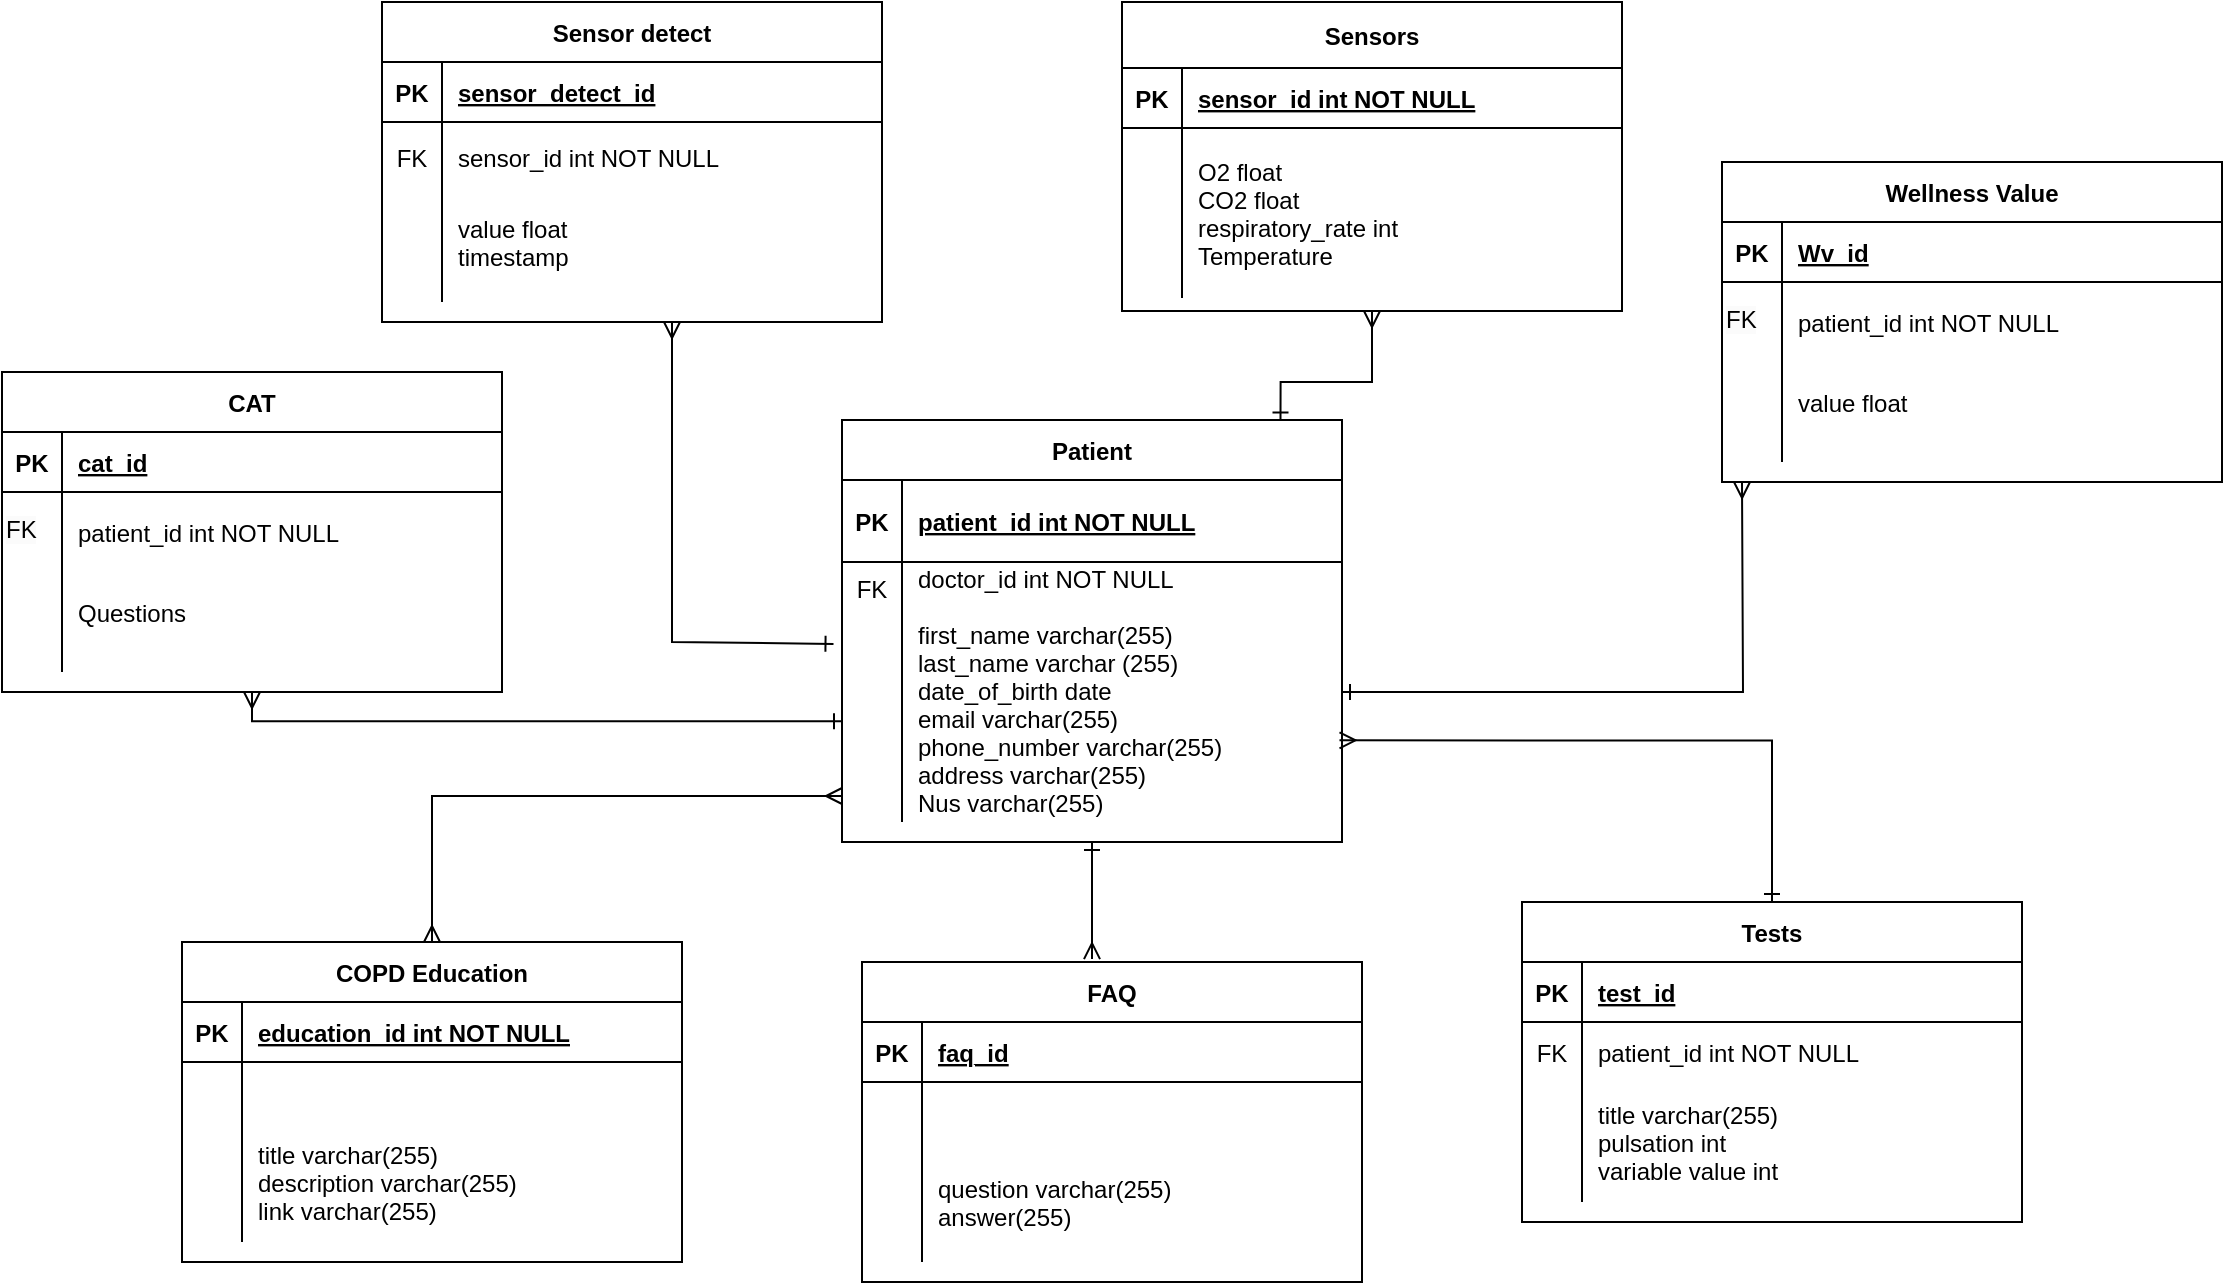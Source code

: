 <mxfile version="21.5.2" type="device">
  <diagram id="R2lEEEUBdFMjLlhIrx00" name="Page-1">
    <mxGraphModel dx="1099" dy="802" grid="1" gridSize="10" guides="1" tooltips="1" connect="1" arrows="1" fold="1" page="1" pageScale="1" pageWidth="850" pageHeight="1100" math="0" shadow="0" extFonts="Permanent Marker^https://fonts.googleapis.com/css?family=Permanent+Marker">
      <root>
        <mxCell id="0" />
        <mxCell id="1" parent="0" />
        <mxCell id="LPwK0R2eNCoPsItDEOHY-41" style="edgeStyle=orthogonalEdgeStyle;rounded=0;orthogonalLoop=1;jettySize=auto;html=1;entryX=0.46;entryY=-0.009;entryDx=0;entryDy=0;entryPerimeter=0;endArrow=ERmany;endFill=0;startArrow=ERone;startFill=0;" edge="1" parent="1" source="C-vyLk0tnHw3VtMMgP7b-23" target="LPwK0R2eNCoPsItDEOHY-29">
          <mxGeometry relative="1" as="geometry" />
        </mxCell>
        <mxCell id="C-vyLk0tnHw3VtMMgP7b-23" value="Patient" style="shape=table;startSize=30;container=1;collapsible=1;childLayout=tableLayout;fixedRows=1;rowLines=0;fontStyle=1;align=center;resizeLast=1;" parent="1" vertex="1">
          <mxGeometry x="730" y="399" width="250" height="211" as="geometry" />
        </mxCell>
        <mxCell id="C-vyLk0tnHw3VtMMgP7b-24" value="" style="shape=partialRectangle;collapsible=0;dropTarget=0;pointerEvents=0;fillColor=none;points=[[0,0.5],[1,0.5]];portConstraint=eastwest;top=0;left=0;right=0;bottom=1;" parent="C-vyLk0tnHw3VtMMgP7b-23" vertex="1">
          <mxGeometry y="30" width="250" height="41" as="geometry" />
        </mxCell>
        <mxCell id="C-vyLk0tnHw3VtMMgP7b-25" value="PK" style="shape=partialRectangle;overflow=hidden;connectable=0;fillColor=none;top=0;left=0;bottom=0;right=0;fontStyle=1;" parent="C-vyLk0tnHw3VtMMgP7b-24" vertex="1">
          <mxGeometry width="30" height="41" as="geometry">
            <mxRectangle width="30" height="41" as="alternateBounds" />
          </mxGeometry>
        </mxCell>
        <mxCell id="C-vyLk0tnHw3VtMMgP7b-26" value="patient_id int NOT NULL" style="shape=partialRectangle;overflow=hidden;connectable=0;fillColor=none;top=0;left=0;bottom=0;right=0;align=left;spacingLeft=6;fontStyle=5;" parent="C-vyLk0tnHw3VtMMgP7b-24" vertex="1">
          <mxGeometry x="30" width="220" height="41" as="geometry">
            <mxRectangle width="220" height="41" as="alternateBounds" />
          </mxGeometry>
        </mxCell>
        <mxCell id="C-vyLk0tnHw3VtMMgP7b-27" value="" style="shape=partialRectangle;collapsible=0;dropTarget=0;pointerEvents=0;fillColor=none;points=[[0,0.5],[1,0.5]];portConstraint=eastwest;top=0;left=0;right=0;bottom=0;" parent="C-vyLk0tnHw3VtMMgP7b-23" vertex="1">
          <mxGeometry y="71" width="250" height="130" as="geometry" />
        </mxCell>
        <mxCell id="C-vyLk0tnHw3VtMMgP7b-28" value="FK" style="shape=partialRectangle;overflow=hidden;connectable=0;fillColor=none;top=0;left=0;bottom=0;right=0;verticalAlign=top;" parent="C-vyLk0tnHw3VtMMgP7b-27" vertex="1">
          <mxGeometry width="30" height="130" as="geometry">
            <mxRectangle width="30" height="130" as="alternateBounds" />
          </mxGeometry>
        </mxCell>
        <mxCell id="C-vyLk0tnHw3VtMMgP7b-29" value="doctor_id int NOT NULL&#xa;&#xa;first_name varchar(255)&#xa;last_name varchar (255)&#xa;date_of_birth date&#xa;email varchar(255)&#xa;phone_number varchar(255)&#xa;address varchar(255)&#xa;Nus varchar(255)&#xa;" style="shape=partialRectangle;overflow=hidden;connectable=0;fillColor=none;top=0;left=0;bottom=0;right=0;align=left;spacingLeft=6;" parent="C-vyLk0tnHw3VtMMgP7b-27" vertex="1">
          <mxGeometry x="30" width="220" height="130" as="geometry">
            <mxRectangle width="220" height="130" as="alternateBounds" />
          </mxGeometry>
        </mxCell>
        <mxCell id="YjA53VtHErGh2lPCRFAa-11" value="Sensors" style="shape=table;startSize=33;container=1;collapsible=1;childLayout=tableLayout;fixedRows=1;rowLines=0;fontStyle=1;align=center;resizeLast=1;" parent="1" vertex="1">
          <mxGeometry x="870" y="190" width="250" height="154.5" as="geometry" />
        </mxCell>
        <mxCell id="YjA53VtHErGh2lPCRFAa-12" value="" style="shape=partialRectangle;collapsible=0;dropTarget=0;pointerEvents=0;fillColor=none;points=[[0,0.5],[1,0.5]];portConstraint=eastwest;top=0;left=0;right=0;bottom=1;" parent="YjA53VtHErGh2lPCRFAa-11" vertex="1">
          <mxGeometry y="33" width="250" height="30" as="geometry" />
        </mxCell>
        <mxCell id="YjA53VtHErGh2lPCRFAa-13" value="PK" style="shape=partialRectangle;overflow=hidden;connectable=0;fillColor=none;top=0;left=0;bottom=0;right=0;fontStyle=1;" parent="YjA53VtHErGh2lPCRFAa-12" vertex="1">
          <mxGeometry width="30" height="30" as="geometry">
            <mxRectangle width="30" height="30" as="alternateBounds" />
          </mxGeometry>
        </mxCell>
        <mxCell id="YjA53VtHErGh2lPCRFAa-14" value="sensor_id int NOT NULL" style="shape=partialRectangle;overflow=hidden;connectable=0;fillColor=none;top=0;left=0;bottom=0;right=0;align=left;spacingLeft=6;fontStyle=5;" parent="YjA53VtHErGh2lPCRFAa-12" vertex="1">
          <mxGeometry x="30" width="220" height="30" as="geometry">
            <mxRectangle width="220" height="30" as="alternateBounds" />
          </mxGeometry>
        </mxCell>
        <mxCell id="YjA53VtHErGh2lPCRFAa-18" value="" style="shape=partialRectangle;collapsible=0;dropTarget=0;pointerEvents=0;fillColor=none;points=[[0,0.5],[1,0.5]];portConstraint=eastwest;top=0;left=0;right=0;bottom=0;" parent="YjA53VtHErGh2lPCRFAa-11" vertex="1">
          <mxGeometry y="63" width="250" height="85" as="geometry" />
        </mxCell>
        <mxCell id="YjA53VtHErGh2lPCRFAa-19" value="" style="shape=partialRectangle;overflow=hidden;connectable=0;fillColor=none;top=0;left=0;bottom=0;right=0;" parent="YjA53VtHErGh2lPCRFAa-18" vertex="1">
          <mxGeometry width="30" height="85" as="geometry">
            <mxRectangle width="30" height="85" as="alternateBounds" />
          </mxGeometry>
        </mxCell>
        <mxCell id="YjA53VtHErGh2lPCRFAa-20" value="O2 float&#xa;CO2 float&#xa;respiratory_rate int&#xa;Temperature" style="shape=partialRectangle;overflow=hidden;connectable=0;fillColor=none;top=0;left=0;bottom=0;right=0;align=left;spacingLeft=6;" parent="YjA53VtHErGh2lPCRFAa-18" vertex="1">
          <mxGeometry x="30" width="220" height="85" as="geometry">
            <mxRectangle width="220" height="85" as="alternateBounds" />
          </mxGeometry>
        </mxCell>
        <mxCell id="YjA53VtHErGh2lPCRFAa-68" style="edgeStyle=orthogonalEdgeStyle;rounded=0;orthogonalLoop=1;jettySize=auto;html=1;entryX=0;entryY=0.9;entryDx=0;entryDy=0;entryPerimeter=0;endArrow=ERmany;endFill=0;startArrow=ERmany;startFill=0;" parent="1" source="YjA53VtHErGh2lPCRFAa-31" target="C-vyLk0tnHw3VtMMgP7b-27" edge="1">
          <mxGeometry relative="1" as="geometry" />
        </mxCell>
        <mxCell id="YjA53VtHErGh2lPCRFAa-31" value="COPD Education" style="shape=table;startSize=30;container=1;collapsible=1;childLayout=tableLayout;fixedRows=1;rowLines=0;fontStyle=1;align=center;resizeLast=1;" parent="1" vertex="1">
          <mxGeometry x="400" y="660" width="250" height="160" as="geometry" />
        </mxCell>
        <mxCell id="YjA53VtHErGh2lPCRFAa-32" value="" style="shape=partialRectangle;collapsible=0;dropTarget=0;pointerEvents=0;fillColor=none;points=[[0,0.5],[1,0.5]];portConstraint=eastwest;top=0;left=0;right=0;bottom=1;" parent="YjA53VtHErGh2lPCRFAa-31" vertex="1">
          <mxGeometry y="30" width="250" height="30" as="geometry" />
        </mxCell>
        <mxCell id="YjA53VtHErGh2lPCRFAa-33" value="PK" style="shape=partialRectangle;overflow=hidden;connectable=0;fillColor=none;top=0;left=0;bottom=0;right=0;fontStyle=1;" parent="YjA53VtHErGh2lPCRFAa-32" vertex="1">
          <mxGeometry width="30" height="30" as="geometry">
            <mxRectangle width="30" height="30" as="alternateBounds" />
          </mxGeometry>
        </mxCell>
        <mxCell id="YjA53VtHErGh2lPCRFAa-34" value="education_id int NOT NULL" style="shape=partialRectangle;overflow=hidden;connectable=0;fillColor=none;top=0;left=0;bottom=0;right=0;align=left;spacingLeft=6;fontStyle=5;" parent="YjA53VtHErGh2lPCRFAa-32" vertex="1">
          <mxGeometry x="30" width="220" height="30" as="geometry">
            <mxRectangle width="220" height="30" as="alternateBounds" />
          </mxGeometry>
        </mxCell>
        <mxCell id="YjA53VtHErGh2lPCRFAa-35" value="" style="shape=partialRectangle;collapsible=0;dropTarget=0;pointerEvents=0;fillColor=none;points=[[0,0.5],[1,0.5]];portConstraint=eastwest;top=0;left=0;right=0;bottom=0;" parent="YjA53VtHErGh2lPCRFAa-31" vertex="1">
          <mxGeometry y="60" width="250" height="30" as="geometry" />
        </mxCell>
        <mxCell id="YjA53VtHErGh2lPCRFAa-36" value="" style="shape=partialRectangle;overflow=hidden;connectable=0;fillColor=none;top=0;left=0;bottom=0;right=0;" parent="YjA53VtHErGh2lPCRFAa-35" vertex="1">
          <mxGeometry width="30" height="30" as="geometry">
            <mxRectangle width="30" height="30" as="alternateBounds" />
          </mxGeometry>
        </mxCell>
        <mxCell id="YjA53VtHErGh2lPCRFAa-37" value="" style="shape=partialRectangle;overflow=hidden;connectable=0;fillColor=none;top=0;left=0;bottom=0;right=0;align=left;spacingLeft=6;" parent="YjA53VtHErGh2lPCRFAa-35" vertex="1">
          <mxGeometry x="30" width="220" height="30" as="geometry">
            <mxRectangle width="220" height="30" as="alternateBounds" />
          </mxGeometry>
        </mxCell>
        <mxCell id="YjA53VtHErGh2lPCRFAa-38" value="" style="shape=partialRectangle;collapsible=0;dropTarget=0;pointerEvents=0;fillColor=none;points=[[0,0.5],[1,0.5]];portConstraint=eastwest;top=0;left=0;right=0;bottom=0;" parent="YjA53VtHErGh2lPCRFAa-31" vertex="1">
          <mxGeometry y="90" width="250" height="60" as="geometry" />
        </mxCell>
        <mxCell id="YjA53VtHErGh2lPCRFAa-39" value="" style="shape=partialRectangle;overflow=hidden;connectable=0;fillColor=none;top=0;left=0;bottom=0;right=0;" parent="YjA53VtHErGh2lPCRFAa-38" vertex="1">
          <mxGeometry width="30" height="60" as="geometry">
            <mxRectangle width="30" height="60" as="alternateBounds" />
          </mxGeometry>
        </mxCell>
        <mxCell id="YjA53VtHErGh2lPCRFAa-40" value="title varchar(255)&#xa;description varchar(255)&#xa;link varchar(255)" style="shape=partialRectangle;overflow=hidden;connectable=0;fillColor=none;top=0;left=0;bottom=0;right=0;align=left;spacingLeft=6;" parent="YjA53VtHErGh2lPCRFAa-38" vertex="1">
          <mxGeometry x="30" width="220" height="60" as="geometry">
            <mxRectangle width="220" height="60" as="alternateBounds" />
          </mxGeometry>
        </mxCell>
        <mxCell id="YjA53VtHErGh2lPCRFAa-67" style="edgeStyle=orthogonalEdgeStyle;rounded=0;orthogonalLoop=1;jettySize=auto;html=1;startArrow=ERone;startFill=0;endArrow=ERmany;endFill=0;entryX=0.995;entryY=0.686;entryDx=0;entryDy=0;entryPerimeter=0;" parent="1" source="YjA53VtHErGh2lPCRFAa-41" edge="1" target="C-vyLk0tnHw3VtMMgP7b-27">
          <mxGeometry relative="1" as="geometry">
            <mxPoint x="845" y="620.0" as="targetPoint" />
          </mxGeometry>
        </mxCell>
        <mxCell id="YjA53VtHErGh2lPCRFAa-41" value="Tests" style="shape=table;startSize=30;container=1;collapsible=1;childLayout=tableLayout;fixedRows=1;rowLines=0;fontStyle=1;align=center;resizeLast=1;" parent="1" vertex="1">
          <mxGeometry x="1070" y="640" width="250" height="160.0" as="geometry" />
        </mxCell>
        <mxCell id="YjA53VtHErGh2lPCRFAa-42" value="" style="shape=partialRectangle;collapsible=0;dropTarget=0;pointerEvents=0;fillColor=none;points=[[0,0.5],[1,0.5]];portConstraint=eastwest;top=0;left=0;right=0;bottom=1;" parent="YjA53VtHErGh2lPCRFAa-41" vertex="1">
          <mxGeometry y="30" width="250" height="30" as="geometry" />
        </mxCell>
        <mxCell id="YjA53VtHErGh2lPCRFAa-43" value="PK" style="shape=partialRectangle;overflow=hidden;connectable=0;fillColor=none;top=0;left=0;bottom=0;right=0;fontStyle=1;" parent="YjA53VtHErGh2lPCRFAa-42" vertex="1">
          <mxGeometry width="30" height="30" as="geometry">
            <mxRectangle width="30" height="30" as="alternateBounds" />
          </mxGeometry>
        </mxCell>
        <mxCell id="YjA53VtHErGh2lPCRFAa-44" value="test_id" style="shape=partialRectangle;overflow=hidden;connectable=0;fillColor=none;top=0;left=0;bottom=0;right=0;align=left;spacingLeft=6;fontStyle=5;" parent="YjA53VtHErGh2lPCRFAa-42" vertex="1">
          <mxGeometry x="30" width="220" height="30" as="geometry">
            <mxRectangle width="220" height="30" as="alternateBounds" />
          </mxGeometry>
        </mxCell>
        <mxCell id="YjA53VtHErGh2lPCRFAa-45" value="" style="shape=partialRectangle;collapsible=0;dropTarget=0;pointerEvents=0;fillColor=none;points=[[0,0.5],[1,0.5]];portConstraint=eastwest;top=0;left=0;right=0;bottom=0;" parent="YjA53VtHErGh2lPCRFAa-41" vertex="1">
          <mxGeometry y="60" width="250" height="30" as="geometry" />
        </mxCell>
        <mxCell id="YjA53VtHErGh2lPCRFAa-46" value="FK" style="shape=partialRectangle;overflow=hidden;connectable=0;fillColor=none;top=0;left=0;bottom=0;right=0;" parent="YjA53VtHErGh2lPCRFAa-45" vertex="1">
          <mxGeometry width="30" height="30" as="geometry">
            <mxRectangle width="30" height="30" as="alternateBounds" />
          </mxGeometry>
        </mxCell>
        <mxCell id="YjA53VtHErGh2lPCRFAa-47" value="patient_id int NOT NULL" style="shape=partialRectangle;overflow=hidden;connectable=0;fillColor=none;top=0;left=0;bottom=0;right=0;align=left;spacingLeft=6;" parent="YjA53VtHErGh2lPCRFAa-45" vertex="1">
          <mxGeometry x="30" width="220" height="30" as="geometry">
            <mxRectangle width="220" height="30" as="alternateBounds" />
          </mxGeometry>
        </mxCell>
        <mxCell id="YjA53VtHErGh2lPCRFAa-48" value="" style="shape=partialRectangle;collapsible=0;dropTarget=0;pointerEvents=0;fillColor=none;points=[[0,0.5],[1,0.5]];portConstraint=eastwest;top=0;left=0;right=0;bottom=0;" parent="YjA53VtHErGh2lPCRFAa-41" vertex="1">
          <mxGeometry y="90" width="250" height="60" as="geometry" />
        </mxCell>
        <mxCell id="YjA53VtHErGh2lPCRFAa-49" value="" style="shape=partialRectangle;overflow=hidden;connectable=0;fillColor=none;top=0;left=0;bottom=0;right=0;" parent="YjA53VtHErGh2lPCRFAa-48" vertex="1">
          <mxGeometry width="30" height="60" as="geometry">
            <mxRectangle width="30" height="60" as="alternateBounds" />
          </mxGeometry>
        </mxCell>
        <mxCell id="YjA53VtHErGh2lPCRFAa-50" value="title varchar(255)&#xa;pulsation int&#xa;variable value int" style="shape=partialRectangle;overflow=hidden;connectable=0;fillColor=none;top=0;left=0;bottom=0;right=0;align=left;spacingLeft=6;" parent="YjA53VtHErGh2lPCRFAa-48" vertex="1">
          <mxGeometry x="30" width="220" height="60" as="geometry">
            <mxRectangle width="220" height="60" as="alternateBounds" />
          </mxGeometry>
        </mxCell>
        <mxCell id="YjA53VtHErGh2lPCRFAa-65" style="edgeStyle=orthogonalEdgeStyle;rounded=0;orthogonalLoop=1;jettySize=auto;html=1;startArrow=ERone;startFill=0;endArrow=ERmany;endFill=0;entryX=0.5;entryY=1;entryDx=0;entryDy=0;exitX=-0.017;exitY=0.315;exitDx=0;exitDy=0;exitPerimeter=0;" parent="1" source="C-vyLk0tnHw3VtMMgP7b-27" edge="1">
          <mxGeometry relative="1" as="geometry">
            <mxPoint x="710" y="470" as="sourcePoint" />
            <mxPoint x="645" y="350" as="targetPoint" />
            <Array as="points">
              <mxPoint x="645" y="510" />
            </Array>
          </mxGeometry>
        </mxCell>
        <mxCell id="YjA53VtHErGh2lPCRFAa-66" value="" style="edgeStyle=orthogonalEdgeStyle;rounded=0;orthogonalLoop=1;jettySize=auto;html=1;endArrow=ERmany;endFill=0;startArrow=ERone;startFill=0;exitX=0.6;exitY=-0.003;exitDx=0;exitDy=0;exitPerimeter=0;entryX=0.5;entryY=1;entryDx=0;entryDy=0;" parent="1" target="LPwK0R2eNCoPsItDEOHY-15" edge="1">
          <mxGeometry relative="1" as="geometry">
            <mxPoint x="730" y="549.61" as="sourcePoint" />
            <mxPoint x="355.0" y="540" as="targetPoint" />
            <Array as="points">
              <mxPoint x="435" y="550" />
            </Array>
          </mxGeometry>
        </mxCell>
        <mxCell id="YjA53VtHErGh2lPCRFAa-71" style="edgeStyle=orthogonalEdgeStyle;rounded=0;orthogonalLoop=1;jettySize=auto;html=1;startArrow=ERmany;startFill=0;endArrow=ERone;endFill=0;entryX=0.877;entryY=0.001;entryDx=0;entryDy=0;entryPerimeter=0;" parent="1" source="YjA53VtHErGh2lPCRFAa-11" edge="1" target="C-vyLk0tnHw3VtMMgP7b-23">
          <mxGeometry relative="1" as="geometry">
            <mxPoint x="940" y="620" as="targetPoint" />
            <mxPoint x="1255" y="695" as="sourcePoint" />
            <Array as="points">
              <mxPoint x="995" y="380" />
              <mxPoint x="949" y="380" />
            </Array>
          </mxGeometry>
        </mxCell>
        <mxCell id="LPwK0R2eNCoPsItDEOHY-1" value="Sensor detect" style="shape=table;startSize=30;container=1;collapsible=1;childLayout=tableLayout;fixedRows=1;rowLines=0;fontStyle=1;align=center;resizeLast=1;" vertex="1" parent="1">
          <mxGeometry x="500" y="190" width="250" height="160" as="geometry" />
        </mxCell>
        <mxCell id="LPwK0R2eNCoPsItDEOHY-2" value="" style="shape=partialRectangle;collapsible=0;dropTarget=0;pointerEvents=0;fillColor=none;points=[[0,0.5],[1,0.5]];portConstraint=eastwest;top=0;left=0;right=0;bottom=1;" vertex="1" parent="LPwK0R2eNCoPsItDEOHY-1">
          <mxGeometry y="30" width="250" height="30" as="geometry" />
        </mxCell>
        <mxCell id="LPwK0R2eNCoPsItDEOHY-3" value="PK" style="shape=partialRectangle;overflow=hidden;connectable=0;fillColor=none;top=0;left=0;bottom=0;right=0;fontStyle=1;" vertex="1" parent="LPwK0R2eNCoPsItDEOHY-2">
          <mxGeometry width="30" height="30" as="geometry">
            <mxRectangle width="30" height="30" as="alternateBounds" />
          </mxGeometry>
        </mxCell>
        <mxCell id="LPwK0R2eNCoPsItDEOHY-4" value="sensor_detect_id" style="shape=partialRectangle;overflow=hidden;connectable=0;fillColor=none;top=0;left=0;bottom=0;right=0;align=left;spacingLeft=6;fontStyle=5;" vertex="1" parent="LPwK0R2eNCoPsItDEOHY-2">
          <mxGeometry x="30" width="220" height="30" as="geometry">
            <mxRectangle width="220" height="30" as="alternateBounds" />
          </mxGeometry>
        </mxCell>
        <mxCell id="LPwK0R2eNCoPsItDEOHY-5" value="" style="shape=partialRectangle;collapsible=0;dropTarget=0;pointerEvents=0;fillColor=none;points=[[0,0.5],[1,0.5]];portConstraint=eastwest;top=0;left=0;right=0;bottom=0;" vertex="1" parent="LPwK0R2eNCoPsItDEOHY-1">
          <mxGeometry y="60" width="250" height="30" as="geometry" />
        </mxCell>
        <mxCell id="LPwK0R2eNCoPsItDEOHY-6" value="" style="shape=partialRectangle;overflow=hidden;connectable=0;fillColor=none;top=0;left=0;bottom=0;right=0;" vertex="1" parent="LPwK0R2eNCoPsItDEOHY-5">
          <mxGeometry width="30" height="30" as="geometry">
            <mxRectangle width="30" height="30" as="alternateBounds" />
          </mxGeometry>
        </mxCell>
        <mxCell id="LPwK0R2eNCoPsItDEOHY-7" value="" style="shape=partialRectangle;overflow=hidden;connectable=0;fillColor=none;top=0;left=0;bottom=0;right=0;align=left;spacingLeft=6;" vertex="1" parent="LPwK0R2eNCoPsItDEOHY-5">
          <mxGeometry x="30" width="220" height="30" as="geometry">
            <mxRectangle width="220" height="30" as="alternateBounds" />
          </mxGeometry>
        </mxCell>
        <mxCell id="LPwK0R2eNCoPsItDEOHY-8" value="" style="shape=partialRectangle;collapsible=0;dropTarget=0;pointerEvents=0;fillColor=none;points=[[0,0.5],[1,0.5]];portConstraint=eastwest;top=0;left=0;right=0;bottom=0;" vertex="1" parent="LPwK0R2eNCoPsItDEOHY-1">
          <mxGeometry y="90" width="250" height="60" as="geometry" />
        </mxCell>
        <mxCell id="LPwK0R2eNCoPsItDEOHY-9" value="" style="shape=partialRectangle;overflow=hidden;connectable=0;fillColor=none;top=0;left=0;bottom=0;right=0;" vertex="1" parent="LPwK0R2eNCoPsItDEOHY-8">
          <mxGeometry width="30" height="60" as="geometry">
            <mxRectangle width="30" height="60" as="alternateBounds" />
          </mxGeometry>
        </mxCell>
        <mxCell id="LPwK0R2eNCoPsItDEOHY-10" value="value float&#xa;timestamp" style="shape=partialRectangle;overflow=hidden;connectable=0;fillColor=none;top=0;left=0;bottom=0;right=0;align=left;spacingLeft=6;" vertex="1" parent="LPwK0R2eNCoPsItDEOHY-8">
          <mxGeometry x="30" width="220" height="60" as="geometry">
            <mxRectangle width="220" height="60" as="alternateBounds" />
          </mxGeometry>
        </mxCell>
        <mxCell id="LPwK0R2eNCoPsItDEOHY-13" value="FK" style="shape=partialRectangle;overflow=hidden;connectable=0;fillColor=none;top=0;left=0;bottom=0;right=0;" vertex="1" parent="1">
          <mxGeometry x="500" y="252.25" width="30" height="30" as="geometry">
            <mxRectangle width="30" height="30" as="alternateBounds" />
          </mxGeometry>
        </mxCell>
        <mxCell id="LPwK0R2eNCoPsItDEOHY-14" value="sensor_id int NOT NULL" style="shape=partialRectangle;overflow=hidden;connectable=0;fillColor=none;top=0;left=0;bottom=0;right=0;align=left;spacingLeft=6;" vertex="1" parent="1">
          <mxGeometry x="530" y="252.25" width="220" height="30" as="geometry">
            <mxRectangle width="220" height="30" as="alternateBounds" />
          </mxGeometry>
        </mxCell>
        <mxCell id="LPwK0R2eNCoPsItDEOHY-27" value="" style="group" vertex="1" connectable="0" parent="1">
          <mxGeometry x="310" y="375" width="250" height="160" as="geometry" />
        </mxCell>
        <mxCell id="LPwK0R2eNCoPsItDEOHY-15" value="CAT" style="shape=table;startSize=30;container=1;collapsible=1;childLayout=tableLayout;fixedRows=1;rowLines=0;fontStyle=1;align=center;resizeLast=1;" vertex="1" parent="LPwK0R2eNCoPsItDEOHY-27">
          <mxGeometry width="250" height="160" as="geometry" />
        </mxCell>
        <mxCell id="LPwK0R2eNCoPsItDEOHY-16" value="" style="shape=partialRectangle;collapsible=0;dropTarget=0;pointerEvents=0;fillColor=none;points=[[0,0.5],[1,0.5]];portConstraint=eastwest;top=0;left=0;right=0;bottom=1;" vertex="1" parent="LPwK0R2eNCoPsItDEOHY-15">
          <mxGeometry y="30" width="250" height="30" as="geometry" />
        </mxCell>
        <mxCell id="LPwK0R2eNCoPsItDEOHY-17" value="PK" style="shape=partialRectangle;overflow=hidden;connectable=0;fillColor=none;top=0;left=0;bottom=0;right=0;fontStyle=1;" vertex="1" parent="LPwK0R2eNCoPsItDEOHY-16">
          <mxGeometry width="30" height="30" as="geometry">
            <mxRectangle width="30" height="30" as="alternateBounds" />
          </mxGeometry>
        </mxCell>
        <mxCell id="LPwK0R2eNCoPsItDEOHY-18" value="cat_id" style="shape=partialRectangle;overflow=hidden;connectable=0;fillColor=none;top=0;left=0;bottom=0;right=0;align=left;spacingLeft=6;fontStyle=5;" vertex="1" parent="LPwK0R2eNCoPsItDEOHY-16">
          <mxGeometry x="30" width="220" height="30" as="geometry">
            <mxRectangle width="220" height="30" as="alternateBounds" />
          </mxGeometry>
        </mxCell>
        <mxCell id="LPwK0R2eNCoPsItDEOHY-19" value="" style="shape=partialRectangle;collapsible=0;dropTarget=0;pointerEvents=0;fillColor=none;points=[[0,0.5],[1,0.5]];portConstraint=eastwest;top=0;left=0;right=0;bottom=0;" vertex="1" parent="LPwK0R2eNCoPsItDEOHY-15">
          <mxGeometry y="60" width="250" height="30" as="geometry" />
        </mxCell>
        <mxCell id="LPwK0R2eNCoPsItDEOHY-20" value="" style="shape=partialRectangle;overflow=hidden;connectable=0;fillColor=none;top=0;left=0;bottom=0;right=0;" vertex="1" parent="LPwK0R2eNCoPsItDEOHY-19">
          <mxGeometry width="30" height="30" as="geometry">
            <mxRectangle width="30" height="30" as="alternateBounds" />
          </mxGeometry>
        </mxCell>
        <mxCell id="LPwK0R2eNCoPsItDEOHY-21" value="" style="shape=partialRectangle;overflow=hidden;connectable=0;fillColor=none;top=0;left=0;bottom=0;right=0;align=left;spacingLeft=6;" vertex="1" parent="LPwK0R2eNCoPsItDEOHY-19">
          <mxGeometry x="30" width="220" height="30" as="geometry">
            <mxRectangle width="220" height="30" as="alternateBounds" />
          </mxGeometry>
        </mxCell>
        <mxCell id="LPwK0R2eNCoPsItDEOHY-22" value="" style="shape=partialRectangle;collapsible=0;dropTarget=0;pointerEvents=0;fillColor=none;points=[[0,0.5],[1,0.5]];portConstraint=eastwest;top=0;left=0;right=0;bottom=0;" vertex="1" parent="LPwK0R2eNCoPsItDEOHY-15">
          <mxGeometry y="90" width="250" height="60" as="geometry" />
        </mxCell>
        <mxCell id="LPwK0R2eNCoPsItDEOHY-23" value="" style="shape=partialRectangle;overflow=hidden;connectable=0;fillColor=none;top=0;left=0;bottom=0;right=0;" vertex="1" parent="LPwK0R2eNCoPsItDEOHY-22">
          <mxGeometry width="30" height="60" as="geometry">
            <mxRectangle width="30" height="60" as="alternateBounds" />
          </mxGeometry>
        </mxCell>
        <mxCell id="LPwK0R2eNCoPsItDEOHY-24" value="Questions" style="shape=partialRectangle;overflow=hidden;connectable=0;fillColor=none;top=0;left=0;bottom=0;right=0;align=left;spacingLeft=6;" vertex="1" parent="LPwK0R2eNCoPsItDEOHY-22">
          <mxGeometry x="30" width="220" height="60" as="geometry">
            <mxRectangle width="220" height="60" as="alternateBounds" />
          </mxGeometry>
        </mxCell>
        <mxCell id="LPwK0R2eNCoPsItDEOHY-25" value="patient_id int NOT NULL" style="shape=partialRectangle;overflow=hidden;connectable=0;fillColor=none;top=0;left=0;bottom=0;right=0;align=left;spacingLeft=6;" vertex="1" parent="LPwK0R2eNCoPsItDEOHY-27">
          <mxGeometry x="30" y="65" width="220" height="30" as="geometry">
            <mxRectangle width="220" height="30" as="alternateBounds" />
          </mxGeometry>
        </mxCell>
        <mxCell id="LPwK0R2eNCoPsItDEOHY-26" value="&lt;span style=&quot;color: rgb(0, 0, 0); font-family: Helvetica; font-size: 12px; font-style: normal; font-variant-ligatures: normal; font-variant-caps: normal; font-weight: 400; letter-spacing: normal; orphans: 2; text-align: center; text-indent: 0px; text-transform: none; widows: 2; word-spacing: 0px; -webkit-text-stroke-width: 0px; background-color: rgb(251, 251, 251); text-decoration-thickness: initial; text-decoration-style: initial; text-decoration-color: initial; float: none; display: inline !important;&quot;&gt;FK&lt;/span&gt;" style="text;whiteSpace=wrap;html=1;" vertex="1" parent="LPwK0R2eNCoPsItDEOHY-27">
          <mxGeometry y="65" width="50" height="40" as="geometry" />
        </mxCell>
        <mxCell id="LPwK0R2eNCoPsItDEOHY-28" value="" style="group" vertex="1" connectable="0" parent="1">
          <mxGeometry x="740" y="670" width="250" height="160" as="geometry" />
        </mxCell>
        <mxCell id="LPwK0R2eNCoPsItDEOHY-29" value="FAQ" style="shape=table;startSize=30;container=1;collapsible=1;childLayout=tableLayout;fixedRows=1;rowLines=0;fontStyle=1;align=center;resizeLast=1;" vertex="1" parent="LPwK0R2eNCoPsItDEOHY-28">
          <mxGeometry width="250" height="160" as="geometry" />
        </mxCell>
        <mxCell id="LPwK0R2eNCoPsItDEOHY-30" value="" style="shape=partialRectangle;collapsible=0;dropTarget=0;pointerEvents=0;fillColor=none;points=[[0,0.5],[1,0.5]];portConstraint=eastwest;top=0;left=0;right=0;bottom=1;" vertex="1" parent="LPwK0R2eNCoPsItDEOHY-29">
          <mxGeometry y="30" width="250" height="30" as="geometry" />
        </mxCell>
        <mxCell id="LPwK0R2eNCoPsItDEOHY-31" value="PK" style="shape=partialRectangle;overflow=hidden;connectable=0;fillColor=none;top=0;left=0;bottom=0;right=0;fontStyle=1;" vertex="1" parent="LPwK0R2eNCoPsItDEOHY-30">
          <mxGeometry width="30" height="30" as="geometry">
            <mxRectangle width="30" height="30" as="alternateBounds" />
          </mxGeometry>
        </mxCell>
        <mxCell id="LPwK0R2eNCoPsItDEOHY-32" value="faq_id" style="shape=partialRectangle;overflow=hidden;connectable=0;fillColor=none;top=0;left=0;bottom=0;right=0;align=left;spacingLeft=6;fontStyle=5;" vertex="1" parent="LPwK0R2eNCoPsItDEOHY-30">
          <mxGeometry x="30" width="220" height="30" as="geometry">
            <mxRectangle width="220" height="30" as="alternateBounds" />
          </mxGeometry>
        </mxCell>
        <mxCell id="LPwK0R2eNCoPsItDEOHY-33" value="" style="shape=partialRectangle;collapsible=0;dropTarget=0;pointerEvents=0;fillColor=none;points=[[0,0.5],[1,0.5]];portConstraint=eastwest;top=0;left=0;right=0;bottom=0;" vertex="1" parent="LPwK0R2eNCoPsItDEOHY-29">
          <mxGeometry y="60" width="250" height="30" as="geometry" />
        </mxCell>
        <mxCell id="LPwK0R2eNCoPsItDEOHY-34" value="" style="shape=partialRectangle;overflow=hidden;connectable=0;fillColor=none;top=0;left=0;bottom=0;right=0;" vertex="1" parent="LPwK0R2eNCoPsItDEOHY-33">
          <mxGeometry width="30" height="30" as="geometry">
            <mxRectangle width="30" height="30" as="alternateBounds" />
          </mxGeometry>
        </mxCell>
        <mxCell id="LPwK0R2eNCoPsItDEOHY-35" value="" style="shape=partialRectangle;overflow=hidden;connectable=0;fillColor=none;top=0;left=0;bottom=0;right=0;align=left;spacingLeft=6;" vertex="1" parent="LPwK0R2eNCoPsItDEOHY-33">
          <mxGeometry x="30" width="220" height="30" as="geometry">
            <mxRectangle width="220" height="30" as="alternateBounds" />
          </mxGeometry>
        </mxCell>
        <mxCell id="LPwK0R2eNCoPsItDEOHY-36" value="" style="shape=partialRectangle;collapsible=0;dropTarget=0;pointerEvents=0;fillColor=none;points=[[0,0.5],[1,0.5]];portConstraint=eastwest;top=0;left=0;right=0;bottom=0;" vertex="1" parent="LPwK0R2eNCoPsItDEOHY-29">
          <mxGeometry y="90" width="250" height="60" as="geometry" />
        </mxCell>
        <mxCell id="LPwK0R2eNCoPsItDEOHY-37" value="" style="shape=partialRectangle;overflow=hidden;connectable=0;fillColor=none;top=0;left=0;bottom=0;right=0;" vertex="1" parent="LPwK0R2eNCoPsItDEOHY-36">
          <mxGeometry width="30" height="60" as="geometry">
            <mxRectangle width="30" height="60" as="alternateBounds" />
          </mxGeometry>
        </mxCell>
        <mxCell id="LPwK0R2eNCoPsItDEOHY-38" value="question varchar(255)&#xa;answer(255)" style="shape=partialRectangle;overflow=hidden;connectable=0;fillColor=none;top=0;left=0;bottom=0;right=0;align=left;spacingLeft=6;" vertex="1" parent="LPwK0R2eNCoPsItDEOHY-36">
          <mxGeometry x="30" width="220" height="60" as="geometry">
            <mxRectangle width="220" height="60" as="alternateBounds" />
          </mxGeometry>
        </mxCell>
        <mxCell id="LPwK0R2eNCoPsItDEOHY-39" value="" style="shape=partialRectangle;overflow=hidden;connectable=0;fillColor=none;top=0;left=0;bottom=0;right=0;align=left;spacingLeft=6;" vertex="1" parent="LPwK0R2eNCoPsItDEOHY-28">
          <mxGeometry x="30" y="65" width="220" height="30" as="geometry">
            <mxRectangle width="220" height="30" as="alternateBounds" />
          </mxGeometry>
        </mxCell>
        <mxCell id="LPwK0R2eNCoPsItDEOHY-42" style="edgeStyle=orthogonalEdgeStyle;rounded=0;orthogonalLoop=1;jettySize=auto;html=1;endArrow=ERmany;endFill=0;startArrow=ERone;startFill=0;" edge="1" parent="1" source="C-vyLk0tnHw3VtMMgP7b-27">
          <mxGeometry relative="1" as="geometry">
            <mxPoint x="1180" y="430" as="targetPoint" />
          </mxGeometry>
        </mxCell>
        <mxCell id="LPwK0R2eNCoPsItDEOHY-43" value="" style="group" vertex="1" connectable="0" parent="1">
          <mxGeometry x="1170" y="270" width="250" height="160" as="geometry" />
        </mxCell>
        <mxCell id="LPwK0R2eNCoPsItDEOHY-44" value="Wellness Value" style="shape=table;startSize=30;container=1;collapsible=1;childLayout=tableLayout;fixedRows=1;rowLines=0;fontStyle=1;align=center;resizeLast=1;" vertex="1" parent="LPwK0R2eNCoPsItDEOHY-43">
          <mxGeometry width="250" height="160" as="geometry" />
        </mxCell>
        <mxCell id="LPwK0R2eNCoPsItDEOHY-45" value="" style="shape=partialRectangle;collapsible=0;dropTarget=0;pointerEvents=0;fillColor=none;points=[[0,0.5],[1,0.5]];portConstraint=eastwest;top=0;left=0;right=0;bottom=1;" vertex="1" parent="LPwK0R2eNCoPsItDEOHY-44">
          <mxGeometry y="30" width="250" height="30" as="geometry" />
        </mxCell>
        <mxCell id="LPwK0R2eNCoPsItDEOHY-46" value="PK" style="shape=partialRectangle;overflow=hidden;connectable=0;fillColor=none;top=0;left=0;bottom=0;right=0;fontStyle=1;" vertex="1" parent="LPwK0R2eNCoPsItDEOHY-45">
          <mxGeometry width="30" height="30" as="geometry">
            <mxRectangle width="30" height="30" as="alternateBounds" />
          </mxGeometry>
        </mxCell>
        <mxCell id="LPwK0R2eNCoPsItDEOHY-47" value="Wv_id" style="shape=partialRectangle;overflow=hidden;connectable=0;fillColor=none;top=0;left=0;bottom=0;right=0;align=left;spacingLeft=6;fontStyle=5;" vertex="1" parent="LPwK0R2eNCoPsItDEOHY-45">
          <mxGeometry x="30" width="220" height="30" as="geometry">
            <mxRectangle width="220" height="30" as="alternateBounds" />
          </mxGeometry>
        </mxCell>
        <mxCell id="LPwK0R2eNCoPsItDEOHY-48" value="" style="shape=partialRectangle;collapsible=0;dropTarget=0;pointerEvents=0;fillColor=none;points=[[0,0.5],[1,0.5]];portConstraint=eastwest;top=0;left=0;right=0;bottom=0;" vertex="1" parent="LPwK0R2eNCoPsItDEOHY-44">
          <mxGeometry y="60" width="250" height="30" as="geometry" />
        </mxCell>
        <mxCell id="LPwK0R2eNCoPsItDEOHY-49" value="" style="shape=partialRectangle;overflow=hidden;connectable=0;fillColor=none;top=0;left=0;bottom=0;right=0;" vertex="1" parent="LPwK0R2eNCoPsItDEOHY-48">
          <mxGeometry width="30" height="30" as="geometry">
            <mxRectangle width="30" height="30" as="alternateBounds" />
          </mxGeometry>
        </mxCell>
        <mxCell id="LPwK0R2eNCoPsItDEOHY-50" value="" style="shape=partialRectangle;overflow=hidden;connectable=0;fillColor=none;top=0;left=0;bottom=0;right=0;align=left;spacingLeft=6;" vertex="1" parent="LPwK0R2eNCoPsItDEOHY-48">
          <mxGeometry x="30" width="220" height="30" as="geometry">
            <mxRectangle width="220" height="30" as="alternateBounds" />
          </mxGeometry>
        </mxCell>
        <mxCell id="LPwK0R2eNCoPsItDEOHY-51" value="" style="shape=partialRectangle;collapsible=0;dropTarget=0;pointerEvents=0;fillColor=none;points=[[0,0.5],[1,0.5]];portConstraint=eastwest;top=0;left=0;right=0;bottom=0;" vertex="1" parent="LPwK0R2eNCoPsItDEOHY-44">
          <mxGeometry y="90" width="250" height="60" as="geometry" />
        </mxCell>
        <mxCell id="LPwK0R2eNCoPsItDEOHY-52" value="" style="shape=partialRectangle;overflow=hidden;connectable=0;fillColor=none;top=0;left=0;bottom=0;right=0;" vertex="1" parent="LPwK0R2eNCoPsItDEOHY-51">
          <mxGeometry width="30" height="60" as="geometry">
            <mxRectangle width="30" height="60" as="alternateBounds" />
          </mxGeometry>
        </mxCell>
        <mxCell id="LPwK0R2eNCoPsItDEOHY-53" value="value float" style="shape=partialRectangle;overflow=hidden;connectable=0;fillColor=none;top=0;left=0;bottom=0;right=0;align=left;spacingLeft=6;" vertex="1" parent="LPwK0R2eNCoPsItDEOHY-51">
          <mxGeometry x="30" width="220" height="60" as="geometry">
            <mxRectangle width="220" height="60" as="alternateBounds" />
          </mxGeometry>
        </mxCell>
        <mxCell id="LPwK0R2eNCoPsItDEOHY-54" value="patient_id int NOT NULL" style="shape=partialRectangle;overflow=hidden;connectable=0;fillColor=none;top=0;left=0;bottom=0;right=0;align=left;spacingLeft=6;" vertex="1" parent="LPwK0R2eNCoPsItDEOHY-43">
          <mxGeometry x="30" y="65" width="220" height="30" as="geometry">
            <mxRectangle width="220" height="30" as="alternateBounds" />
          </mxGeometry>
        </mxCell>
        <mxCell id="LPwK0R2eNCoPsItDEOHY-55" value="&lt;span style=&quot;color: rgb(0, 0, 0); font-family: Helvetica; font-size: 12px; font-style: normal; font-variant-ligatures: normal; font-variant-caps: normal; font-weight: 400; letter-spacing: normal; orphans: 2; text-align: center; text-indent: 0px; text-transform: none; widows: 2; word-spacing: 0px; -webkit-text-stroke-width: 0px; background-color: rgb(251, 251, 251); text-decoration-thickness: initial; text-decoration-style: initial; text-decoration-color: initial; float: none; display: inline !important;&quot;&gt;FK&lt;/span&gt;" style="text;whiteSpace=wrap;html=1;" vertex="1" parent="LPwK0R2eNCoPsItDEOHY-43">
          <mxGeometry y="65" width="50" height="40" as="geometry" />
        </mxCell>
      </root>
    </mxGraphModel>
  </diagram>
</mxfile>
